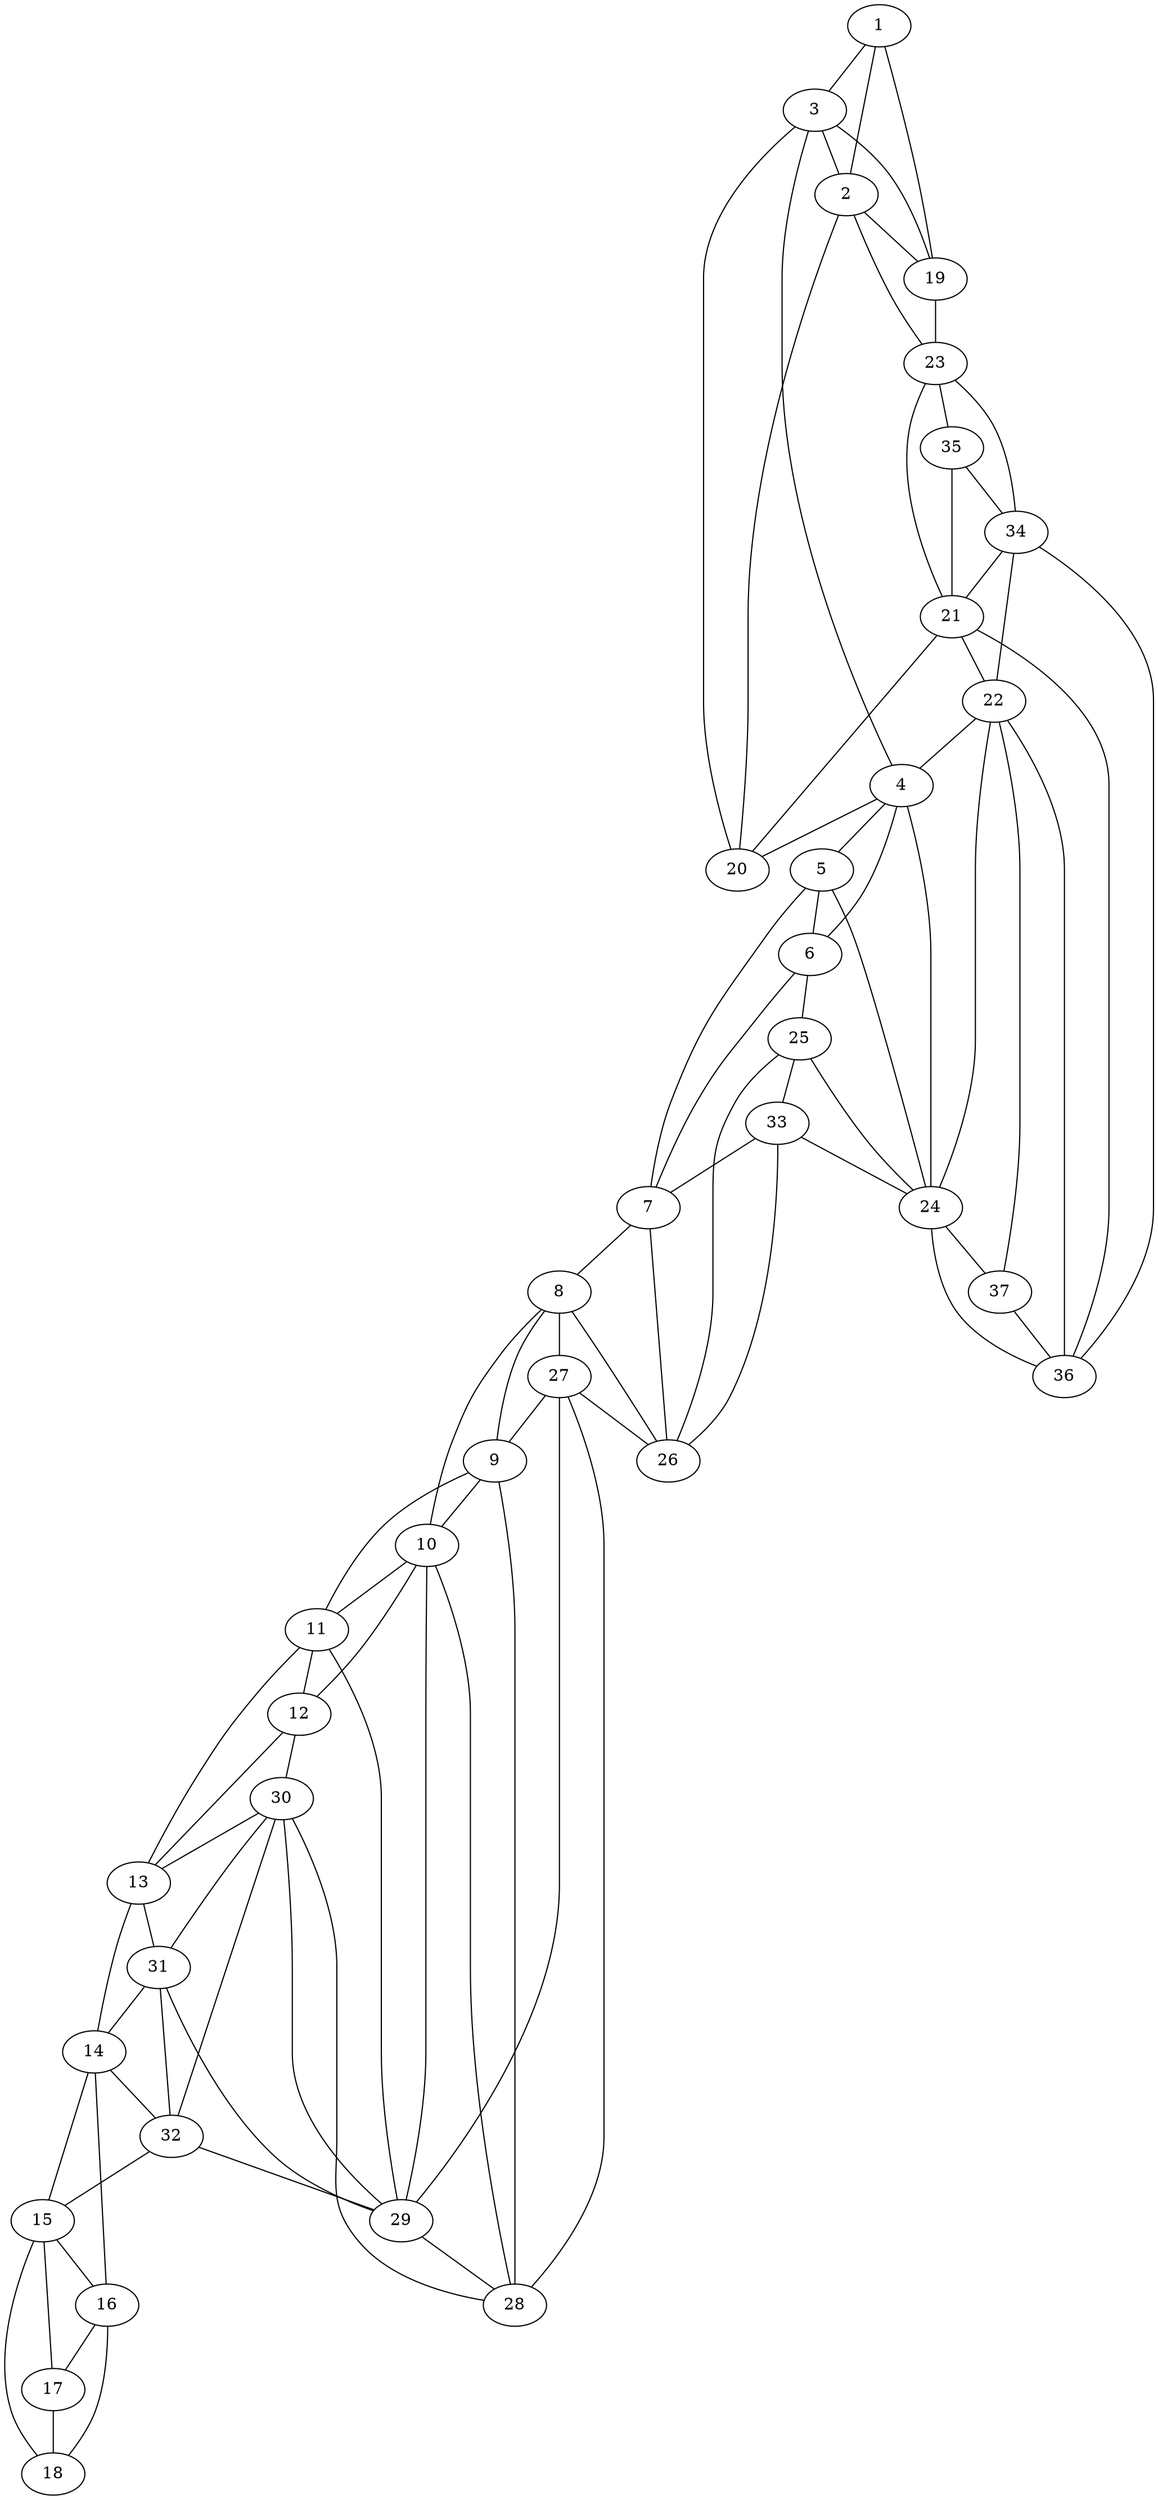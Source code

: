 graph pdb1rbl {
	1	 [aaLength=4,
		sequence=YTPK,
		type=0];
	3	 [aaLength=4,
		sequence=YHIE,
		type=0];
	1 -- 3	 [distance0="57.21303",
		frequency=1,
		type0=3];
	19	 [aaLength=14,
		sequence=PKDTDLLAAFRFSP,
		type=0];
	1 -- 19	 [distance0="7.657763",
		frequency=1,
		type0=1];
	2	 [aaLength=11,
		sequence=AAESSTGTWTT,
		type=0];
	2 -- 1	 [distance0="29.42571",
		frequency=1,
		type0=1];
	2 -- 19	 [distance0="29.58533",
		frequency=1,
		type0=2];
	4	 [aaLength=9,
		sequence=VGNVFGFKA,
		type=0];
	3 -- 4	 [distance0="39.99478",
		frequency=1,
		type0=3];
	3 -- 2	 [distance0="30.43839",
		frequency=1,
		type0=2];
	20	 [aaLength=14,
		sequence=EPVAGEENSYFAFI,
		type=0];
	3 -- 20	 [distance0="14.3383",
		distance1="0.0",
		frequency=2,
		type0=1,
		type1=5];
	5	 [aaLength=4,
		sequence=GPPH,
		type=0];
	4 -- 5	 [distance0="33.34021",
		frequency=1,
		type0=1];
	4 -- 20	 [distance0="38.99079",
		frequency=1,
		type0=2];
	24	 [aaLength=10,
		sequence=IRFPVALVKT,
		type=1];
	4 -- 24	 [distance0="8.0",
		frequency=1,
		type0=4];
	6	 [aaLength=8,
		sequence=NKYGRPML,
		type=0];
	5 -- 6	 [distance0="19.35459",
		distance1="9.0",
		frequency=2,
		type0=1,
		type1=4];
	7	 [aaLength=13,
		sequence=YECLRGGLDFTKD,
		type=0];
	5 -- 7	 [distance0="55.2741",
		frequency=1,
		type0=3];
	6 -- 4	 [distance0="43.06251",
		frequency=1,
		type0=3];
	6 -- 7	 [distance0="36.49768",
		frequency=1,
		type0=2];
	25	 [aaLength=3,
		sequence=KLG,
		type=1];
	6 -- 25	 [distance0="6.0",
		frequency=1,
		type0=4];
	8	 [aaLength=19,
		sequence=ADAIHKSQAETGEIKGHYL,
		type=0];
	7 -- 8	 [distance0="34.15064",
		frequency=1,
		type0=1];
	26	 [aaLength=3,
		sequence=SQP,
		type=1];
	7 -- 26	 [distance0="5.0",
		frequency=1,
		type0=4];
	9	 [aaLength=13,
		sequence=EFAKELGMPIIMH,
		type=0];
	8 -- 9	 [distance0="33.23573",
		frequency=1,
		type0=1];
	10	 [aaLength=19,
		sequence=NTTLAKWCRDNGVLLHIHR,
		type=0];
	8 -- 10	 [distance0="57.77815",
		frequency=1,
		type0=3];
	27	 [aaLength=2,
		sequence=EE,
		type=1];
	8 -- 27	 [distance0="7.0",
		frequency=1,
		type0=4];
	11	 [aaLength=5,
		sequence=NHGIH,
		type=0];
	9 -- 11	 [distance0="57.17339",
		frequency=1,
		type0=3];
	9 -- 10	 [distance0="26.15788",
		frequency=1,
		type0=1];
	28	 [aaLength=5,
		sequence=AGFTA,
		type=1];
	9 -- 28	 [distance0="4.0",
		frequency=1,
		type0=4];
	10 -- 11	 [distance0="36.13443",
		frequency=1,
		type0=2];
	12	 [aaLength=11,
		sequence=RLSGGDHLHSG,
		type=0];
	10 -- 12	 [distance0="44.08538",
		frequency=1,
		type0=3];
	29	 [aaLength=5,
		sequence=HAVID,
		type=1];
	10 -- 29	 [distance0="2.0",
		frequency=1,
		type0=4];
	11 -- 12	 [distance0="21.45924",
		distance1="8.0",
		frequency=2,
		type0=1,
		type1=4];
	30	 [aaLength=3,
		sequence=GKL,
		type=1];
	12 -- 30	 [distance0="3.0",
		frequency=1,
		type0=4];
	13	 [aaLength=12,
		sequence=DLMREDHIEADR,
		type=0];
	13 -- 11	 [distance0="44.60072",
		frequency=1,
		type0=2];
	13 -- 12	 [distance0="29.59773",
		frequency=1,
		type0=1];
	14	 [aaLength=8,
		sequence=GDDSVLQF,
		type=0];
	13 -- 14	 [distance0="48.82955",
		frequency=1,
		type0=3];
	31	 [aaLength=5,
		sequence=HVWHM,
		type=1];
	13 -- 31	 [distance0="24.0",
		frequency=1,
		type0=4];
	15	 [aaLength=4,
		sequence=GNAP,
		type=0];
	14 -- 15	 [distance0="21.98327",
		frequency=1,
		type0=1];
	16	 [aaLength=21,
		sequence=RVALEACVQARNEGRDLYREG,
		type=0];
	14 -- 16	 [distance0="26.59169",
		frequency=1,
		type0=2];
	32	 [aaLength=3,
		sequence=LGH,
		type=1];
	14 -- 32	 [distance0="4.0",
		frequency=1,
		type0=4];
	15 -- 16	 [distance0="12.59019",
		distance1="5.0",
		frequency=2,
		type0=1,
		type1=4];
	17	 [aaLength=15,
		sequence=LREAGKWSPELAAAL,
		type=0];
	15 -- 17	 [distance0="36.04242",
		frequency=1,
		type0=3];
	16 -- 17	 [distance0="25.21076",
		distance1="3.0",
		frequency=2,
		type0=2,
		type1=4];
	18	 [aaLength=10,
		sequence=LWKEIKFEFE,
		type=0];
	17 -- 18	 [distance0="22.26134",
		distance1="1.0",
		frequency=2,
		type0=1,
		type1=4];
	18 -- 15	 [distance0="49.21309",
		frequency=1,
		type0=3];
	18 -- 16	 [distance0="41.70395",
		frequency=1,
		type0=2];
	19 -- 3	 [distance0="54.68616",
		frequency=1,
		type0=3];
	23	 [aaLength=9,
		sequence=PQPGVPADE,
		type=1];
	19 -- 23	 [distance0="0.0",
		frequency=1,
		type0=5];
	20 -- 2	 [distance0="30.69965",
		frequency=1,
		type0=2];
	21	 [aaLength=7,
		sequence=AGEENSY,
		type=1];
	20 -- 21	 [distance0="0.0",
		frequency=1,
		type0=5];
	22	 [aaLength=8,
		sequence=PLDLFEEG,
		type=1];
	21 -- 22	 [distance0="13.0",
		distance1="6.0",
		frequency=2,
		type0=1,
		type1=4];
	36	 [aaLength=8,
		sequence=QTSSFIVH,
		type=1];
	21 -- 36	 [distance0="15.0",
		frequency=1,
		type0=3];
	22 -- 4	 [distance0="9.0",
		frequency=1,
		type0=4];
	22 -- 36	 [distance0="2.0",
		frequency=1,
		type0=1];
	23 -- 2	 [distance0="5.0",
		frequency=1,
		type0=4];
	23 -- 21	 [distance0="47.0",
		frequency=1,
		type0=3];
	34	 [aaLength=2,
		sequence=QQ,
		type=1];
	23 -- 34	 [distance0="32.0",
		frequency=1,
		type0=2];
	35	 [aaLength=7,
		sequence=PLIEFNE,
		type=1];
	23 -- 35	 [distance0="3.0",
		frequency=1,
		type0=1];
	24 -- 5	 [distance0="2.0",
		frequency=1,
		type0=4];
	24 -- 22	 [distance0="34.0",
		frequency=1,
		type0=3];
	24 -- 36	 [distance0="32.0",
		frequency=1,
		type0=2];
	37	 [aaLength=9,
		sequence=vanDerWaals,
		type=1];
	24 -- 37	 [distance0="20.0",
		frequency=1,
		type0=1];
	25 -- 24	 [distance0="39.0",
		frequency=1,
		type0=3];
	33	 [aaLength=3,
		sequence=KLG,
		type=1];
	25 -- 33	 [distance0="0.0",
		distance1="0.0",
		frequency=2,
		type0=1,
		type1=5];
	26 -- 8	 [distance0="11.0",
		frequency=1,
		type0=4];
	26 -- 25	 [distance0="31.0",
		frequency=1,
		type0=1];
	26 -- 33	 [distance0="31.0",
		frequency=1,
		type0=2];
	27 -- 9	 [distance0="5.0",
		frequency=1,
		type0=4];
	27 -- 26	 [distance0="40.0",
		frequency=1,
		type0=2];
	27 -- 28	 [distance0="24.0",
		frequency=1,
		type0=1];
	27 -- 29	 [distance0="50.0",
		frequency=1,
		type0=3];
	28 -- 10	 [distance0="0.0",
		frequency=1,
		type0=5];
	28 -- 30	 [distance0="61.0",
		frequency=1,
		type0=3];
	29 -- 11	 [distance0="3.0",
		frequency=1,
		type0=4];
	29 -- 28	 [distance0="26.0",
		frequency=1,
		type0=1];
	30 -- 13	 [distance0="11.0",
		frequency=1,
		type0=4];
	30 -- 29	 [distance0="35.0",
		frequency=1,
		type0=1];
	30 -- 31	 [distance0="50.0",
		frequency=1,
		type0=2];
	31 -- 14	 [distance0="7.0",
		frequency=1,
		type0=4];
	31 -- 29	 [distance0="85.0",
		frequency=1,
		type0=3];
	31 -- 32	 [distance0="24.0",
		frequency=1,
		type0=1];
	32 -- 15	 [distance0="2.0",
		frequency=1,
		type0=4];
	32 -- 29	 [distance0="109.0",
		frequency=1,
		type0=3];
	32 -- 30	 [distance0="74.0",
		frequency=1,
		type0=2];
	33 -- 7	 [distance0="10.0",
		frequency=1,
		type0=4];
	33 -- 24	 [distance0="39.0",
		frequency=1,
		type0=3];
	34 -- 21	 [distance0="15.0",
		frequency=1,
		type0=1];
	34 -- 22	 [distance0="28.0",
		frequency=1,
		type0=2];
	34 -- 36	 [distance0="28.0",
		frequency=1,
		type0=4];
	35 -- 21	 [distance0="44.0",
		frequency=1,
		type0=3];
	35 -- 34	 [distance0="29.0",
		distance1="22.0",
		frequency=2,
		type0=2,
		type1=4];
	37 -- 22	 [distance0="14.0",
		frequency=1,
		type0=2];
	37 -- 36	 [distance0="12.0",
		frequency=1,
		type0=1];
}
